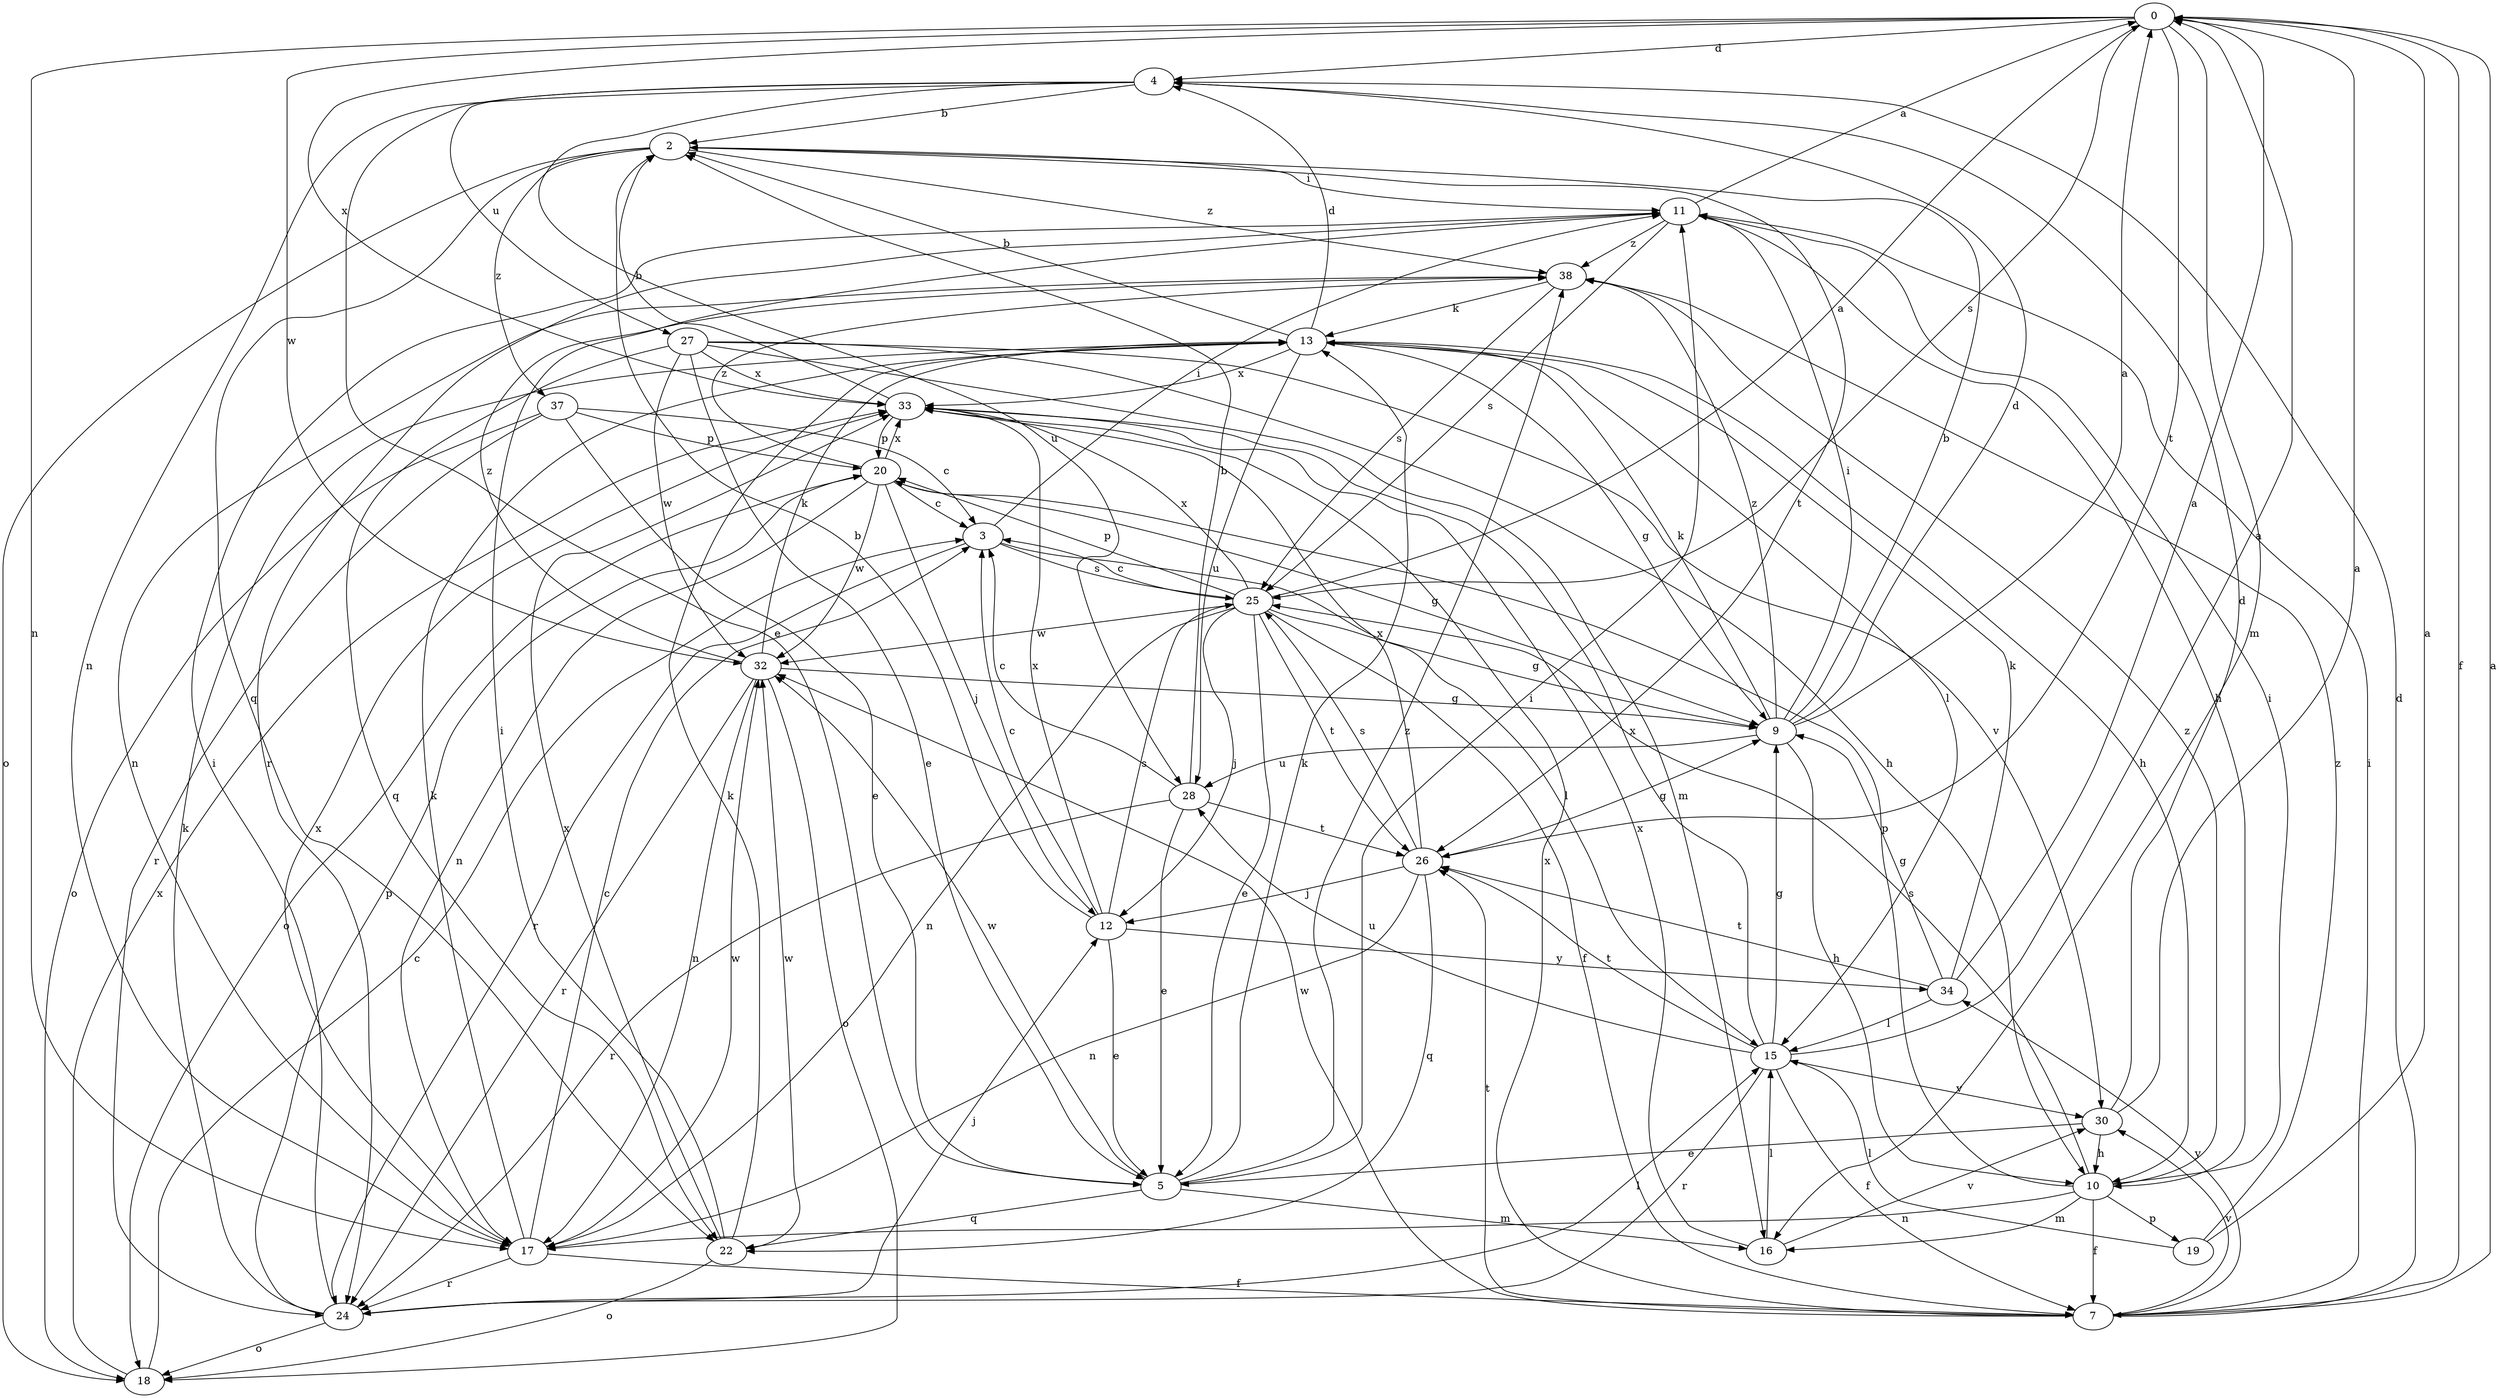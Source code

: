 strict digraph  {
0;
2;
3;
4;
5;
7;
9;
10;
11;
12;
13;
15;
16;
17;
18;
19;
20;
22;
24;
25;
26;
27;
28;
30;
32;
33;
34;
37;
38;
0 -> 4  [label=d];
0 -> 7  [label=f];
0 -> 16  [label=m];
0 -> 17  [label=n];
0 -> 25  [label=s];
0 -> 26  [label=t];
0 -> 32  [label=w];
0 -> 33  [label=x];
2 -> 11  [label=i];
2 -> 18  [label=o];
2 -> 22  [label=q];
2 -> 26  [label=t];
2 -> 37  [label=z];
2 -> 38  [label=z];
3 -> 11  [label=i];
3 -> 15  [label=l];
3 -> 24  [label=r];
3 -> 25  [label=s];
4 -> 2  [label=b];
4 -> 5  [label=e];
4 -> 17  [label=n];
4 -> 27  [label=u];
4 -> 28  [label=u];
5 -> 11  [label=i];
5 -> 13  [label=k];
5 -> 16  [label=m];
5 -> 22  [label=q];
5 -> 32  [label=w];
5 -> 38  [label=z];
7 -> 0  [label=a];
7 -> 4  [label=d];
7 -> 11  [label=i];
7 -> 26  [label=t];
7 -> 30  [label=v];
7 -> 32  [label=w];
7 -> 33  [label=x];
7 -> 34  [label=y];
9 -> 0  [label=a];
9 -> 2  [label=b];
9 -> 4  [label=d];
9 -> 10  [label=h];
9 -> 11  [label=i];
9 -> 13  [label=k];
9 -> 28  [label=u];
9 -> 38  [label=z];
10 -> 7  [label=f];
10 -> 11  [label=i];
10 -> 16  [label=m];
10 -> 17  [label=n];
10 -> 19  [label=p];
10 -> 20  [label=p];
10 -> 25  [label=s];
10 -> 38  [label=z];
11 -> 0  [label=a];
11 -> 10  [label=h];
11 -> 24  [label=r];
11 -> 25  [label=s];
11 -> 38  [label=z];
12 -> 2  [label=b];
12 -> 3  [label=c];
12 -> 5  [label=e];
12 -> 25  [label=s];
12 -> 33  [label=x];
12 -> 34  [label=y];
13 -> 2  [label=b];
13 -> 4  [label=d];
13 -> 9  [label=g];
13 -> 10  [label=h];
13 -> 15  [label=l];
13 -> 28  [label=u];
13 -> 33  [label=x];
15 -> 0  [label=a];
15 -> 7  [label=f];
15 -> 9  [label=g];
15 -> 24  [label=r];
15 -> 26  [label=t];
15 -> 28  [label=u];
15 -> 30  [label=v];
15 -> 33  [label=x];
16 -> 15  [label=l];
16 -> 30  [label=v];
16 -> 33  [label=x];
17 -> 3  [label=c];
17 -> 7  [label=f];
17 -> 13  [label=k];
17 -> 24  [label=r];
17 -> 32  [label=w];
17 -> 33  [label=x];
18 -> 3  [label=c];
18 -> 33  [label=x];
19 -> 0  [label=a];
19 -> 15  [label=l];
19 -> 38  [label=z];
20 -> 3  [label=c];
20 -> 9  [label=g];
20 -> 12  [label=j];
20 -> 17  [label=n];
20 -> 18  [label=o];
20 -> 32  [label=w];
20 -> 33  [label=x];
20 -> 38  [label=z];
22 -> 11  [label=i];
22 -> 13  [label=k];
22 -> 18  [label=o];
22 -> 32  [label=w];
22 -> 33  [label=x];
24 -> 11  [label=i];
24 -> 12  [label=j];
24 -> 13  [label=k];
24 -> 15  [label=l];
24 -> 18  [label=o];
24 -> 20  [label=p];
25 -> 0  [label=a];
25 -> 3  [label=c];
25 -> 5  [label=e];
25 -> 7  [label=f];
25 -> 9  [label=g];
25 -> 12  [label=j];
25 -> 17  [label=n];
25 -> 20  [label=p];
25 -> 26  [label=t];
25 -> 32  [label=w];
25 -> 33  [label=x];
26 -> 9  [label=g];
26 -> 12  [label=j];
26 -> 17  [label=n];
26 -> 22  [label=q];
26 -> 25  [label=s];
26 -> 33  [label=x];
27 -> 5  [label=e];
27 -> 10  [label=h];
27 -> 16  [label=m];
27 -> 22  [label=q];
27 -> 30  [label=v];
27 -> 32  [label=w];
27 -> 33  [label=x];
28 -> 2  [label=b];
28 -> 3  [label=c];
28 -> 5  [label=e];
28 -> 24  [label=r];
28 -> 26  [label=t];
30 -> 0  [label=a];
30 -> 4  [label=d];
30 -> 5  [label=e];
30 -> 10  [label=h];
32 -> 9  [label=g];
32 -> 13  [label=k];
32 -> 17  [label=n];
32 -> 18  [label=o];
32 -> 24  [label=r];
32 -> 38  [label=z];
33 -> 2  [label=b];
33 -> 20  [label=p];
34 -> 0  [label=a];
34 -> 9  [label=g];
34 -> 13  [label=k];
34 -> 15  [label=l];
34 -> 26  [label=t];
37 -> 3  [label=c];
37 -> 5  [label=e];
37 -> 18  [label=o];
37 -> 20  [label=p];
37 -> 24  [label=r];
38 -> 13  [label=k];
38 -> 17  [label=n];
38 -> 25  [label=s];
}
